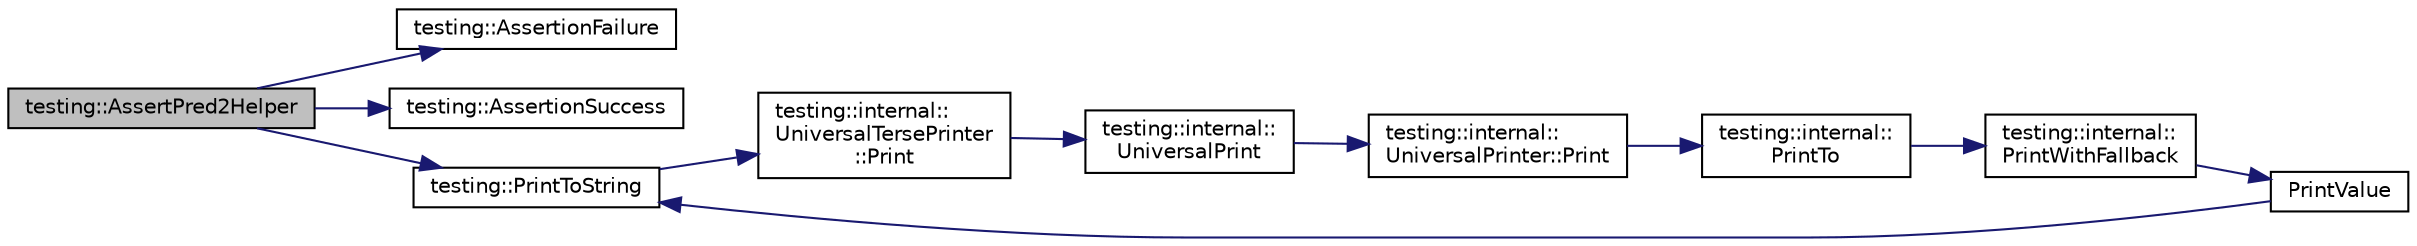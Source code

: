 digraph "testing::AssertPred2Helper"
{
 // LATEX_PDF_SIZE
  bgcolor="transparent";
  edge [fontname="Helvetica",fontsize="10",labelfontname="Helvetica",labelfontsize="10"];
  node [fontname="Helvetica",fontsize="10",shape=record];
  rankdir="LR";
  Node1 [label="testing::AssertPred2Helper",height=0.2,width=0.4,color="black", fillcolor="grey75", style="filled", fontcolor="black",tooltip=" "];
  Node1 -> Node2 [color="midnightblue",fontsize="10",style="solid",fontname="Helvetica"];
  Node2 [label="testing::AssertionFailure",height=0.2,width=0.4,color="black",URL="$namespacetesting.html#a75cb789614cb1c28c34627a4a3c053df",tooltip=" "];
  Node1 -> Node3 [color="midnightblue",fontsize="10",style="solid",fontname="Helvetica"];
  Node3 [label="testing::AssertionSuccess",height=0.2,width=0.4,color="black",URL="$namespacetesting.html#ac1d0baedb17286c5c6c87bd1a45da8ac",tooltip=" "];
  Node1 -> Node4 [color="midnightblue",fontsize="10",style="solid",fontname="Helvetica"];
  Node4 [label="testing::PrintToString",height=0.2,width=0.4,color="black",URL="$namespacetesting.html#aa5717bb1144edd1d262d310ba70c82ed",tooltip=" "];
  Node4 -> Node5 [color="midnightblue",fontsize="10",style="solid",fontname="Helvetica"];
  Node5 [label="testing::internal::\lUniversalTersePrinter\l::Print",height=0.2,width=0.4,color="black",URL="$classtesting_1_1internal_1_1UniversalTersePrinter.html#a042249cdb42fdb77588c9ad54ea7ed54",tooltip=" "];
  Node5 -> Node6 [color="midnightblue",fontsize="10",style="solid",fontname="Helvetica"];
  Node6 [label="testing::internal::\lUniversalPrint",height=0.2,width=0.4,color="black",URL="$namespacetesting_1_1internal.html#a30708fa2bacf11895b03bdb21eb72309",tooltip=" "];
  Node6 -> Node7 [color="midnightblue",fontsize="10",style="solid",fontname="Helvetica"];
  Node7 [label="testing::internal::\lUniversalPrinter::Print",height=0.2,width=0.4,color="black",URL="$classtesting_1_1internal_1_1UniversalPrinter.html#aecec021e1abbaa260b701e24e3fe33eb",tooltip=" "];
  Node7 -> Node8 [color="midnightblue",fontsize="10",style="solid",fontname="Helvetica"];
  Node8 [label="testing::internal::\lPrintTo",height=0.2,width=0.4,color="black",URL="$namespacetesting_1_1internal.html#adb3c27150dbe661db0e0c4be27533460",tooltip=" "];
  Node8 -> Node9 [color="midnightblue",fontsize="10",style="solid",fontname="Helvetica"];
  Node9 [label="testing::internal::\lPrintWithFallback",height=0.2,width=0.4,color="black",URL="$namespacetesting_1_1internal.html#a5e9f744566e02ba3f811cd51d3b8c4fb",tooltip=" "];
  Node9 -> Node10 [color="midnightblue",fontsize="10",style="solid",fontname="Helvetica"];
  Node10 [label="PrintValue",height=0.2,width=0.4,color="black",URL="$googletest-param-test-test_8cc.html#a4f874f103b3979e50bc676c7f6414dfc",tooltip=" "];
  Node10 -> Node4 [color="midnightblue",fontsize="10",style="solid",fontname="Helvetica"];
}
